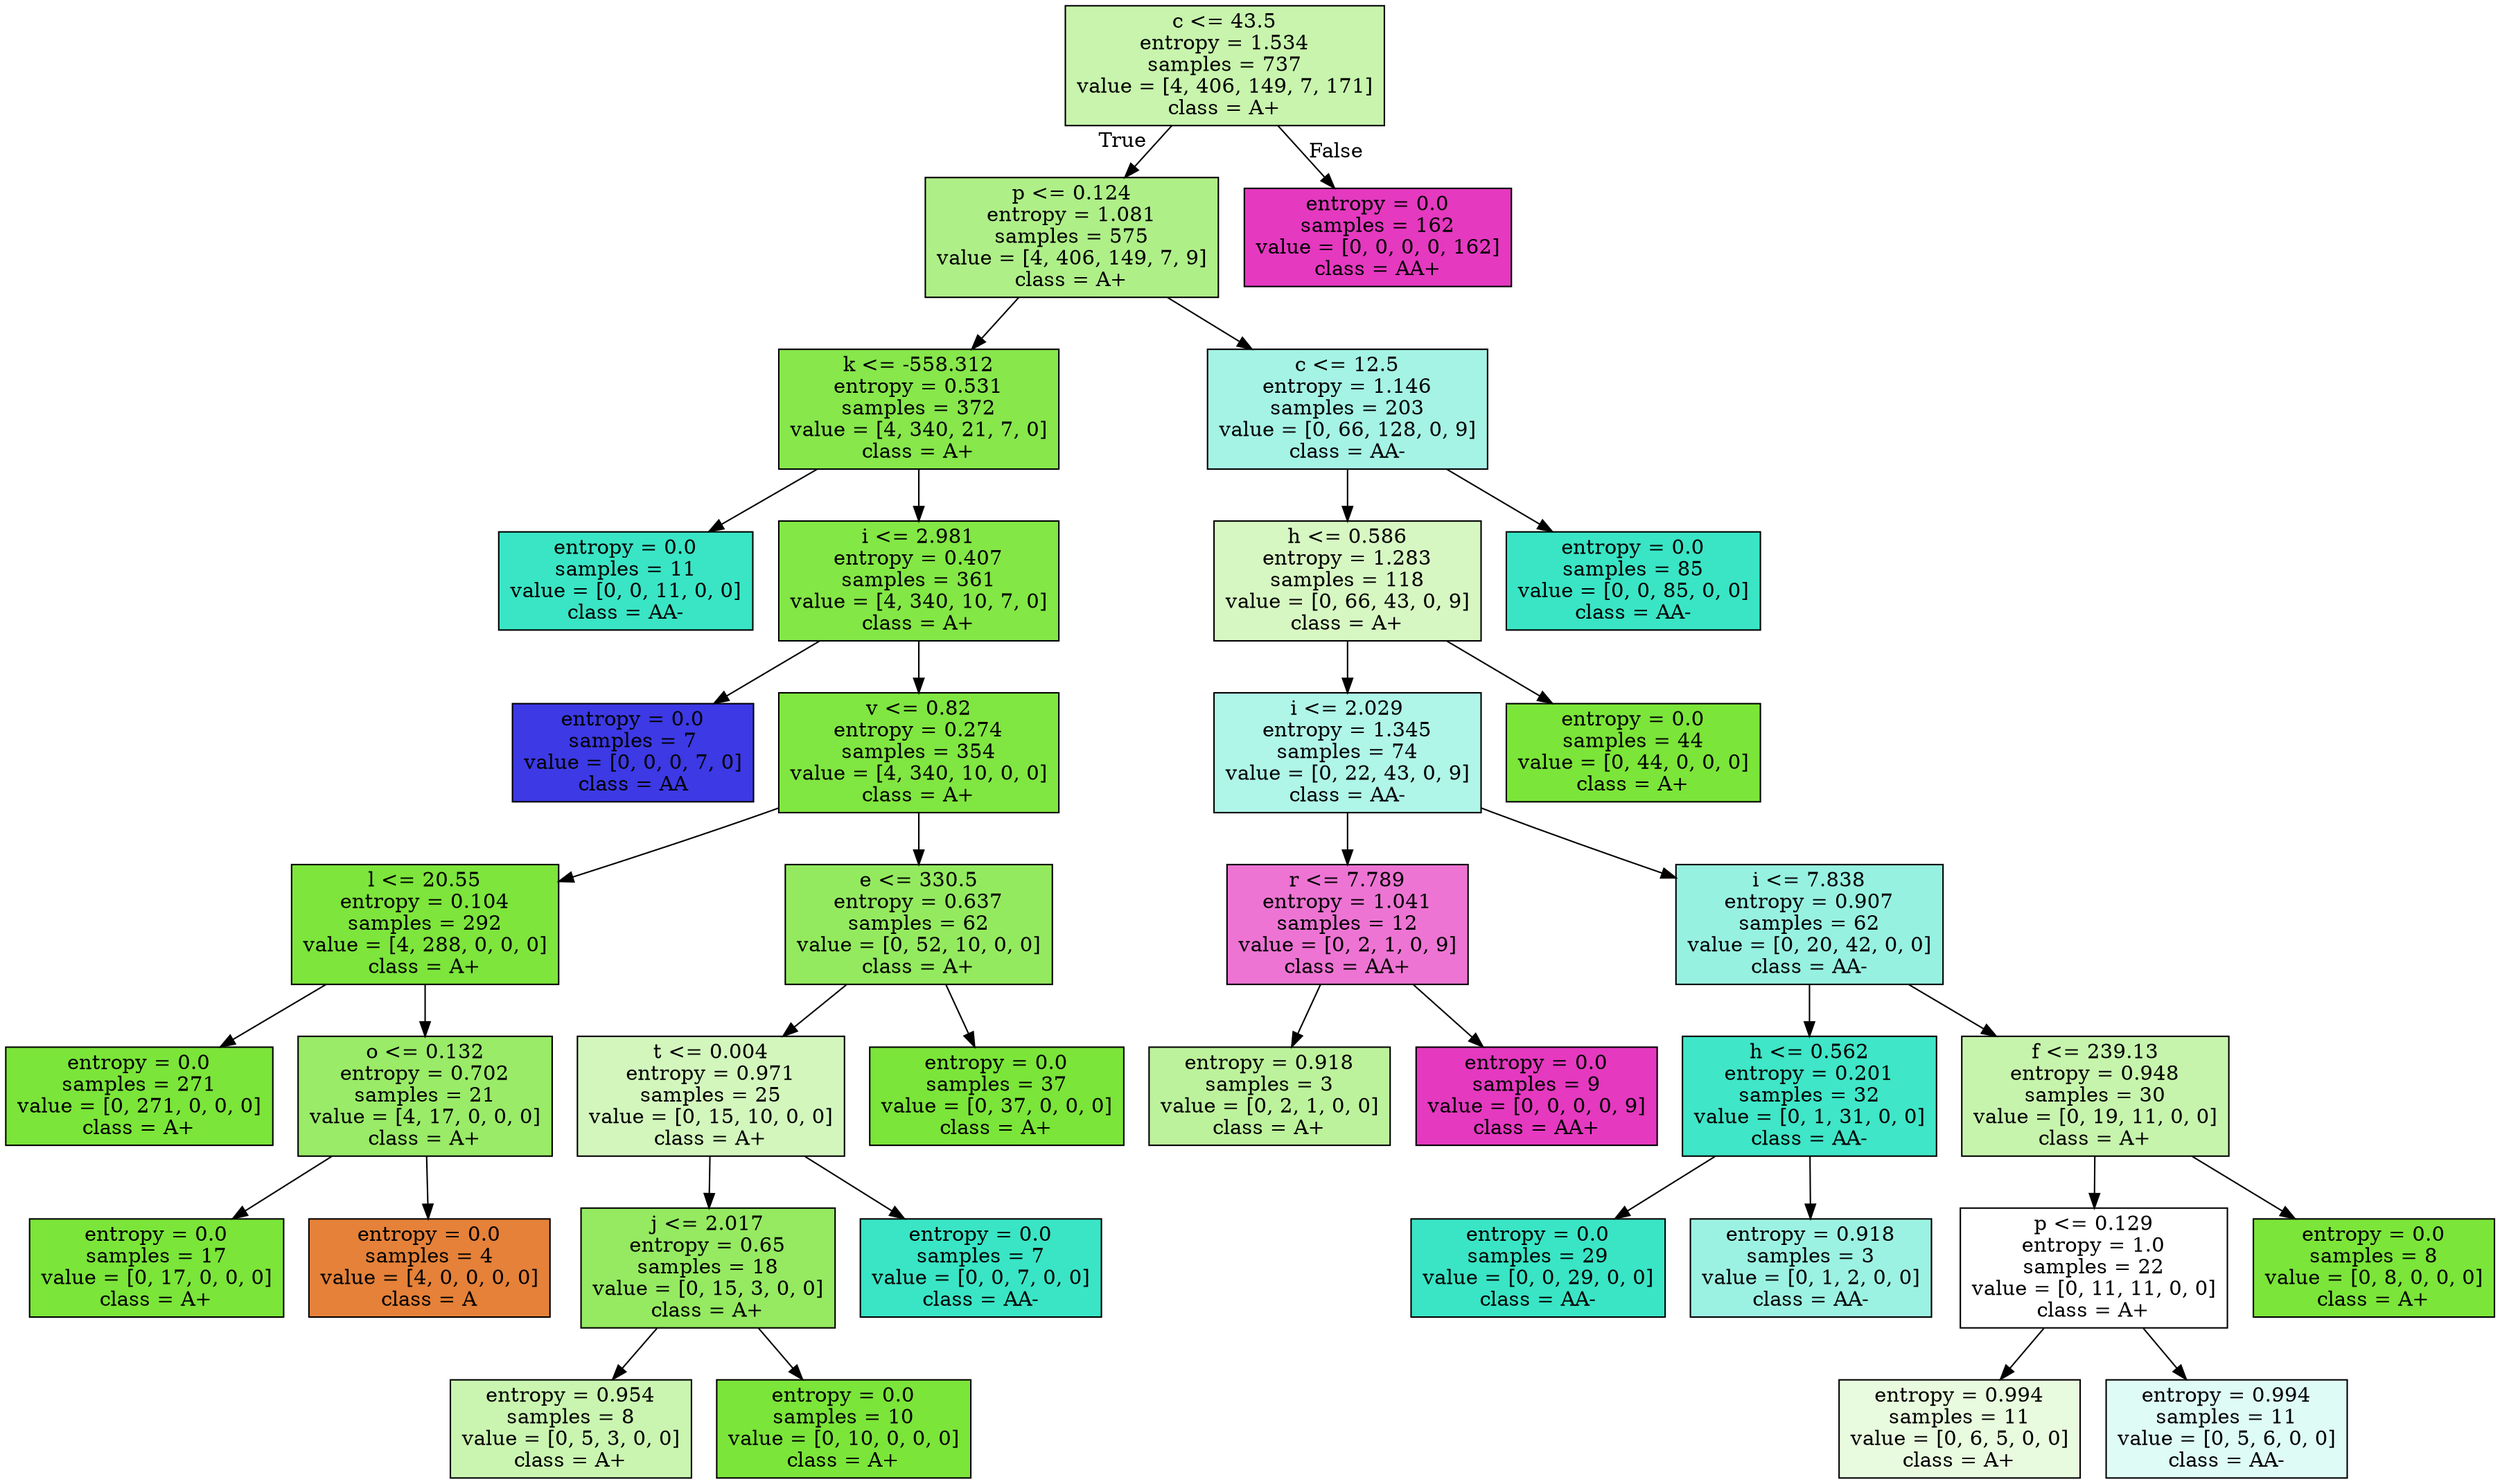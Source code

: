 digraph Tree {
node [shape=box, style="filled", color="black"] ;
0 [label="c <= 43.5\nentropy = 1.534\nsamples = 737\nvalue = [4, 406, 149, 7, 171]\nclass = A+", fillcolor="#c8f4ad"] ;
1 [label="p <= 0.124\nentropy = 1.081\nsamples = 575\nvalue = [4, 406, 149, 7, 9]\nclass = A+", fillcolor="#afef88"] ;
0 -> 1 [labeldistance=2.5, labelangle=45, headlabel="True"] ;
2 [label="k <= -558.312\nentropy = 0.531\nsamples = 372\nvalue = [4, 340, 21, 7, 0]\nclass = A+", fillcolor="#87e74b"] ;
1 -> 2 ;
3 [label="entropy = 0.0\nsamples = 11\nvalue = [0, 0, 11, 0, 0]\nclass = AA-", fillcolor="#39e5c5"] ;
2 -> 3 ;
4 [label="i <= 2.981\nentropy = 0.407\nsamples = 361\nvalue = [4, 340, 10, 7, 0]\nclass = A+", fillcolor="#83e745"] ;
2 -> 4 ;
5 [label="entropy = 0.0\nsamples = 7\nvalue = [0, 0, 0, 7, 0]\nclass = AA", fillcolor="#3c39e5"] ;
4 -> 5 ;
6 [label="v <= 0.82\nentropy = 0.274\nsamples = 354\nvalue = [4, 340, 10, 0, 0]\nclass = A+", fillcolor="#80e641"] ;
4 -> 6 ;
7 [label="l <= 20.55\nentropy = 0.104\nsamples = 292\nvalue = [4, 288, 0, 0, 0]\nclass = A+", fillcolor="#7de53c"] ;
6 -> 7 ;
8 [label="entropy = 0.0\nsamples = 271\nvalue = [0, 271, 0, 0, 0]\nclass = A+", fillcolor="#7be539"] ;
7 -> 8 ;
9 [label="o <= 0.132\nentropy = 0.702\nsamples = 21\nvalue = [4, 17, 0, 0, 0]\nclass = A+", fillcolor="#9aeb68"] ;
7 -> 9 ;
10 [label="entropy = 0.0\nsamples = 17\nvalue = [0, 17, 0, 0, 0]\nclass = A+", fillcolor="#7be539"] ;
9 -> 10 ;
11 [label="entropy = 0.0\nsamples = 4\nvalue = [4, 0, 0, 0, 0]\nclass = A", fillcolor="#e58139"] ;
9 -> 11 ;
12 [label="e <= 330.5\nentropy = 0.637\nsamples = 62\nvalue = [0, 52, 10, 0, 0]\nclass = A+", fillcolor="#94ea5f"] ;
6 -> 12 ;
13 [label="t <= 0.004\nentropy = 0.971\nsamples = 25\nvalue = [0, 15, 10, 0, 0]\nclass = A+", fillcolor="#d3f6bd"] ;
12 -> 13 ;
14 [label="j <= 2.017\nentropy = 0.65\nsamples = 18\nvalue = [0, 15, 3, 0, 0]\nclass = A+", fillcolor="#95ea61"] ;
13 -> 14 ;
15 [label="entropy = 0.954\nsamples = 8\nvalue = [0, 5, 3, 0, 0]\nclass = A+", fillcolor="#caf5b0"] ;
14 -> 15 ;
16 [label="entropy = 0.0\nsamples = 10\nvalue = [0, 10, 0, 0, 0]\nclass = A+", fillcolor="#7be539"] ;
14 -> 16 ;
17 [label="entropy = 0.0\nsamples = 7\nvalue = [0, 0, 7, 0, 0]\nclass = AA-", fillcolor="#39e5c5"] ;
13 -> 17 ;
18 [label="entropy = 0.0\nsamples = 37\nvalue = [0, 37, 0, 0, 0]\nclass = A+", fillcolor="#7be539"] ;
12 -> 18 ;
19 [label="c <= 12.5\nentropy = 1.146\nsamples = 203\nvalue = [0, 66, 128, 0, 9]\nclass = AA-", fillcolor="#a5f3e5"] ;
1 -> 19 ;
20 [label="h <= 0.586\nentropy = 1.283\nsamples = 118\nvalue = [0, 66, 43, 0, 9]\nclass = A+", fillcolor="#d7f7c2"] ;
19 -> 20 ;
21 [label="i <= 2.029\nentropy = 1.345\nsamples = 74\nvalue = [0, 22, 43, 0, 9]\nclass = AA-", fillcolor="#aff5e8"] ;
20 -> 21 ;
22 [label="r <= 7.789\nentropy = 1.041\nsamples = 12\nvalue = [0, 2, 1, 0, 9]\nclass = AA+", fillcolor="#ed74d3"] ;
21 -> 22 ;
23 [label="entropy = 0.918\nsamples = 3\nvalue = [0, 2, 1, 0, 0]\nclass = A+", fillcolor="#bdf29c"] ;
22 -> 23 ;
24 [label="entropy = 0.0\nsamples = 9\nvalue = [0, 0, 0, 0, 9]\nclass = AA+", fillcolor="#e539c0"] ;
22 -> 24 ;
25 [label="i <= 7.838\nentropy = 0.907\nsamples = 62\nvalue = [0, 20, 42, 0, 0]\nclass = AA-", fillcolor="#97f1e1"] ;
21 -> 25 ;
26 [label="h <= 0.562\nentropy = 0.201\nsamples = 32\nvalue = [0, 1, 31, 0, 0]\nclass = AA-", fillcolor="#3fe6c7"] ;
25 -> 26 ;
27 [label="entropy = 0.0\nsamples = 29\nvalue = [0, 0, 29, 0, 0]\nclass = AA-", fillcolor="#39e5c5"] ;
26 -> 27 ;
28 [label="entropy = 0.918\nsamples = 3\nvalue = [0, 1, 2, 0, 0]\nclass = AA-", fillcolor="#9cf2e2"] ;
26 -> 28 ;
29 [label="f <= 239.13\nentropy = 0.948\nsamples = 30\nvalue = [0, 19, 11, 0, 0]\nclass = A+", fillcolor="#c7f4ac"] ;
25 -> 29 ;
30 [label="p <= 0.129\nentropy = 1.0\nsamples = 22\nvalue = [0, 11, 11, 0, 0]\nclass = A+", fillcolor="#ffffff"] ;
29 -> 30 ;
31 [label="entropy = 0.994\nsamples = 11\nvalue = [0, 6, 5, 0, 0]\nclass = A+", fillcolor="#e9fbde"] ;
30 -> 31 ;
32 [label="entropy = 0.994\nsamples = 11\nvalue = [0, 5, 6, 0, 0]\nclass = AA-", fillcolor="#defbf5"] ;
30 -> 32 ;
33 [label="entropy = 0.0\nsamples = 8\nvalue = [0, 8, 0, 0, 0]\nclass = A+", fillcolor="#7be539"] ;
29 -> 33 ;
34 [label="entropy = 0.0\nsamples = 44\nvalue = [0, 44, 0, 0, 0]\nclass = A+", fillcolor="#7be539"] ;
20 -> 34 ;
35 [label="entropy = 0.0\nsamples = 85\nvalue = [0, 0, 85, 0, 0]\nclass = AA-", fillcolor="#39e5c5"] ;
19 -> 35 ;
36 [label="entropy = 0.0\nsamples = 162\nvalue = [0, 0, 0, 0, 162]\nclass = AA+", fillcolor="#e539c0"] ;
0 -> 36 [labeldistance=2.5, labelangle=-45, headlabel="False"] ;
}